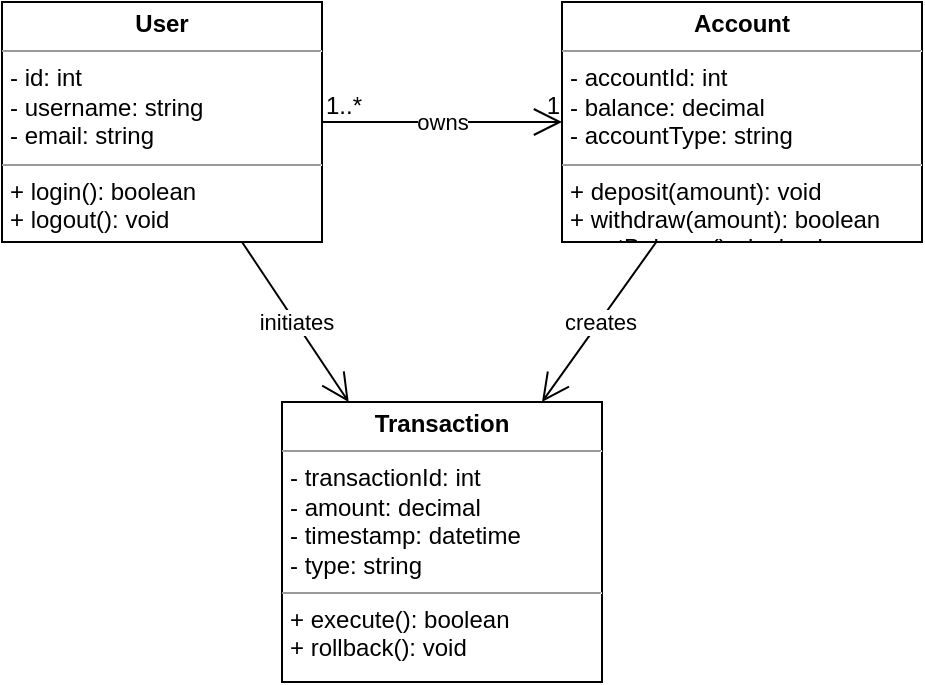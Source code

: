 <mxfile>
    <diagram name="Class-Diagram" id="class-example">
        <mxGraphModel dx="1200" dy="800" grid="1" gridSize="10" guides="1" tooltips="1" connect="1" arrows="1" fold="1" page="1" pageScale="1" pageWidth="850" pageHeight="1100" math="0" shadow="0">
            <root>
                <mxCell id="0"/>
                <mxCell id="1" parent="0"/>
                
                <!-- Classes -->
                <mxCell id="class1" value="&lt;p style=&quot;margin:0px;margin-top:4px;text-align:center;&quot;&gt;&lt;b&gt;User&lt;/b&gt;&lt;/p&gt;&lt;hr size=&quot;1&quot;&gt;&lt;p style=&quot;margin:0px;margin-left:4px;&quot;&gt;- id: int&lt;br&gt;- username: string&lt;br&gt;- email: string&lt;/p&gt;&lt;hr size=&quot;1&quot;&gt;&lt;p style=&quot;margin:0px;margin-left:4px;&quot;&gt;+ login(): boolean&lt;br&gt;+ logout(): void&lt;/p&gt;" style="verticalAlign=top;align=left;overflow=fill;fontSize=12;fontFamily=Helvetica;html=1;" vertex="1" parent="1">
                    <mxGeometry x="80" y="80" width="160" height="120" as="geometry"/>
                </mxCell>
                
                <mxCell id="class2" value="&lt;p style=&quot;margin:0px;margin-top:4px;text-align:center;&quot;&gt;&lt;b&gt;Account&lt;/b&gt;&lt;/p&gt;&lt;hr size=&quot;1&quot;&gt;&lt;p style=&quot;margin:0px;margin-left:4px;&quot;&gt;- accountId: int&lt;br&gt;- balance: decimal&lt;br&gt;- accountType: string&lt;/p&gt;&lt;hr size=&quot;1&quot;&gt;&lt;p style=&quot;margin:0px;margin-left:4px;&quot;&gt;+ deposit(amount): void&lt;br&gt;+ withdraw(amount): boolean&lt;br&gt;+ getBalance(): decimal&lt;/p&gt;" style="verticalAlign=top;align=left;overflow=fill;fontSize=12;fontFamily=Helvetica;html=1;" vertex="1" parent="1">
                    <mxGeometry x="360" y="80" width="180" height="120" as="geometry"/>
                </mxCell>
                
                <mxCell id="class3" value="&lt;p style=&quot;margin:0px;margin-top:4px;text-align:center;&quot;&gt;&lt;b&gt;Transaction&lt;/b&gt;&lt;/p&gt;&lt;hr size=&quot;1&quot;&gt;&lt;p style=&quot;margin:0px;margin-left:4px;&quot;&gt;- transactionId: int&lt;br&gt;- amount: decimal&lt;br&gt;- timestamp: datetime&lt;br&gt;- type: string&lt;/p&gt;&lt;hr size=&quot;1&quot;&gt;&lt;p style=&quot;margin:0px;margin-left:4px;&quot;&gt;+ execute(): boolean&lt;br&gt;+ rollback(): void&lt;/p&gt;" style="verticalAlign=top;align=left;overflow=fill;fontSize=12;fontFamily=Helvetica;html=1;" vertex="1" parent="1">
                    <mxGeometry x="220" y="280" width="160" height="140" as="geometry"/>
                </mxCell>
                
                <!-- Associations -->
                <mxCell id="assoc1" value="owns" style="endArrow=open;endFill=1;endSize=12;html=1;rounded=0;" edge="1" parent="1" source="class1" target="class2">
                    <mxGeometry width="160" relative="1" as="geometry">
                        <mxPoint x="240" y="140" as="sourcePoint"/>
                        <mxPoint x="360" y="140" as="targetPoint"/>
                    </mxGeometry>
                </mxCell>
                
                <mxCell id="assoc2" value="creates" style="endArrow=open;endFill=1;endSize=12;html=1;rounded=0;" edge="1" parent="1" source="class2" target="class3">
                    <mxGeometry width="160" relative="1" as="geometry">
                        <mxPoint x="450" y="200" as="sourcePoint"/>
                        <mxPoint x="300" y="280" as="targetPoint"/>
                    </mxGeometry>
                </mxCell>
                
                <mxCell id="assoc3" value="initiates" style="endArrow=open;endFill=1;endSize=12;html=1;rounded=0;" edge="1" parent="1" source="class1" target="class3">
                    <mxGeometry width="160" relative="1" as="geometry">
                        <mxPoint x="160" y="200" as="sourcePoint"/>
                        <mxPoint x="220" y="350" as="targetPoint"/>
                    </mxGeometry>
                </mxCell>
                
                <!-- Multiplicity labels -->
                <mxCell id="mult1" value="1" style="resizable=0;html=1;whiteSpace=wrap;align=right;verticalAlign=bottom;" connectable="0" vertex="1" parent="assoc1">
                    <mxGeometry x="1" relative="1" as="geometry"/>
                </mxCell>
                <mxCell id="mult2" value="1..*" style="resizable=0;html=1;whiteSpace=wrap;align=left;verticalAlign=bottom;" connectable="0" vertex="1" parent="assoc1">
                    <mxGeometry x="-1" relative="1" as="geometry"/>
                </mxCell>
            </root>
        </mxGraphModel>
    </diagram>
</mxfile>